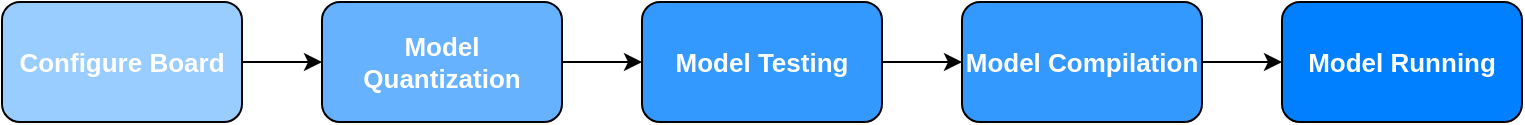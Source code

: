 <mxfile version="14.6.13" type="device"><diagram id="HYyzqfd8kl9xorKPtuXA" name="Page-1"><mxGraphModel dx="1024" dy="592" grid="1" gridSize="10" guides="1" tooltips="1" connect="1" arrows="1" fold="1" page="1" pageScale="1" pageWidth="850" pageHeight="1100" math="0" shadow="0"><root><mxCell id="0"/><mxCell id="1" parent="0"/><mxCell id="illdH8nJLb_sk8cCHDnG-8" value="" style="edgeStyle=orthogonalEdgeStyle;rounded=0;orthogonalLoop=1;jettySize=auto;html=1;" edge="1" parent="1" source="illdH8nJLb_sk8cCHDnG-1" target="illdH8nJLb_sk8cCHDnG-5"><mxGeometry relative="1" as="geometry"/></mxCell><mxCell id="illdH8nJLb_sk8cCHDnG-1" value="&lt;font style=&quot;font-size: 13px&quot; color=&quot;#ffffff&quot;&gt;&lt;b&gt;Model Testing&lt;/b&gt;&lt;/font&gt;" style="rounded=1;whiteSpace=wrap;html=1;fillColor=#3399FF;" vertex="1" parent="1"><mxGeometry x="380" y="230" width="120" height="60" as="geometry"/></mxCell><mxCell id="illdH8nJLb_sk8cCHDnG-6" value="" style="edgeStyle=orthogonalEdgeStyle;rounded=0;orthogonalLoop=1;jettySize=auto;html=1;" edge="1" parent="1" source="illdH8nJLb_sk8cCHDnG-2" target="illdH8nJLb_sk8cCHDnG-3"><mxGeometry relative="1" as="geometry"/></mxCell><mxCell id="illdH8nJLb_sk8cCHDnG-2" value="&lt;font color=&quot;#ffffff&quot; size=&quot;1&quot;&gt;&lt;b style=&quot;font-size: 13px&quot;&gt;Configure Board&lt;/b&gt;&lt;/font&gt;" style="rounded=1;whiteSpace=wrap;html=1;fillColor=#99CCFF;" vertex="1" parent="1"><mxGeometry x="60" y="230" width="120" height="60" as="geometry"/></mxCell><mxCell id="illdH8nJLb_sk8cCHDnG-7" value="" style="edgeStyle=orthogonalEdgeStyle;rounded=0;orthogonalLoop=1;jettySize=auto;html=1;" edge="1" parent="1" source="illdH8nJLb_sk8cCHDnG-3" target="illdH8nJLb_sk8cCHDnG-1"><mxGeometry relative="1" as="geometry"/></mxCell><mxCell id="illdH8nJLb_sk8cCHDnG-3" value="&lt;font style=&quot;font-size: 13px&quot; color=&quot;#ffffff&quot;&gt;&lt;b&gt;Model Quantization&lt;/b&gt;&lt;/font&gt;" style="rounded=1;whiteSpace=wrap;html=1;fillColor=#66B2FF;" vertex="1" parent="1"><mxGeometry x="220" y="230" width="120" height="60" as="geometry"/></mxCell><mxCell id="illdH8nJLb_sk8cCHDnG-4" value="&lt;b&gt;&lt;font style=&quot;font-size: 13px&quot; color=&quot;#ffffff&quot;&gt;Model Running&lt;/font&gt;&lt;/b&gt;" style="rounded=1;whiteSpace=wrap;html=1;fillColor=#007FFF;" vertex="1" parent="1"><mxGeometry x="700" y="230" width="120" height="60" as="geometry"/></mxCell><mxCell id="illdH8nJLb_sk8cCHDnG-9" value="" style="edgeStyle=orthogonalEdgeStyle;rounded=0;orthogonalLoop=1;jettySize=auto;html=1;entryX=0;entryY=0.5;entryDx=0;entryDy=0;" edge="1" parent="1" source="illdH8nJLb_sk8cCHDnG-5" target="illdH8nJLb_sk8cCHDnG-4"><mxGeometry relative="1" as="geometry"/></mxCell><mxCell id="illdH8nJLb_sk8cCHDnG-5" value="&lt;font style=&quot;font-size: 13px&quot; color=&quot;#ffffff&quot;&gt;&lt;b&gt;Model Compilation&lt;/b&gt;&lt;/font&gt;" style="rounded=1;whiteSpace=wrap;html=1;fillColor=#3399FF;" vertex="1" parent="1"><mxGeometry x="540" y="230" width="120" height="60" as="geometry"/></mxCell></root></mxGraphModel></diagram></mxfile>